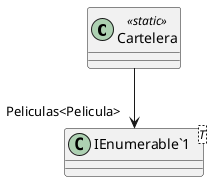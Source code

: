 @startuml
class Cartelera <<static>> {
}
class "IEnumerable`1"<T> {
}
Cartelera --> "Peliculas<Pelicula>" "IEnumerable`1"
@enduml
